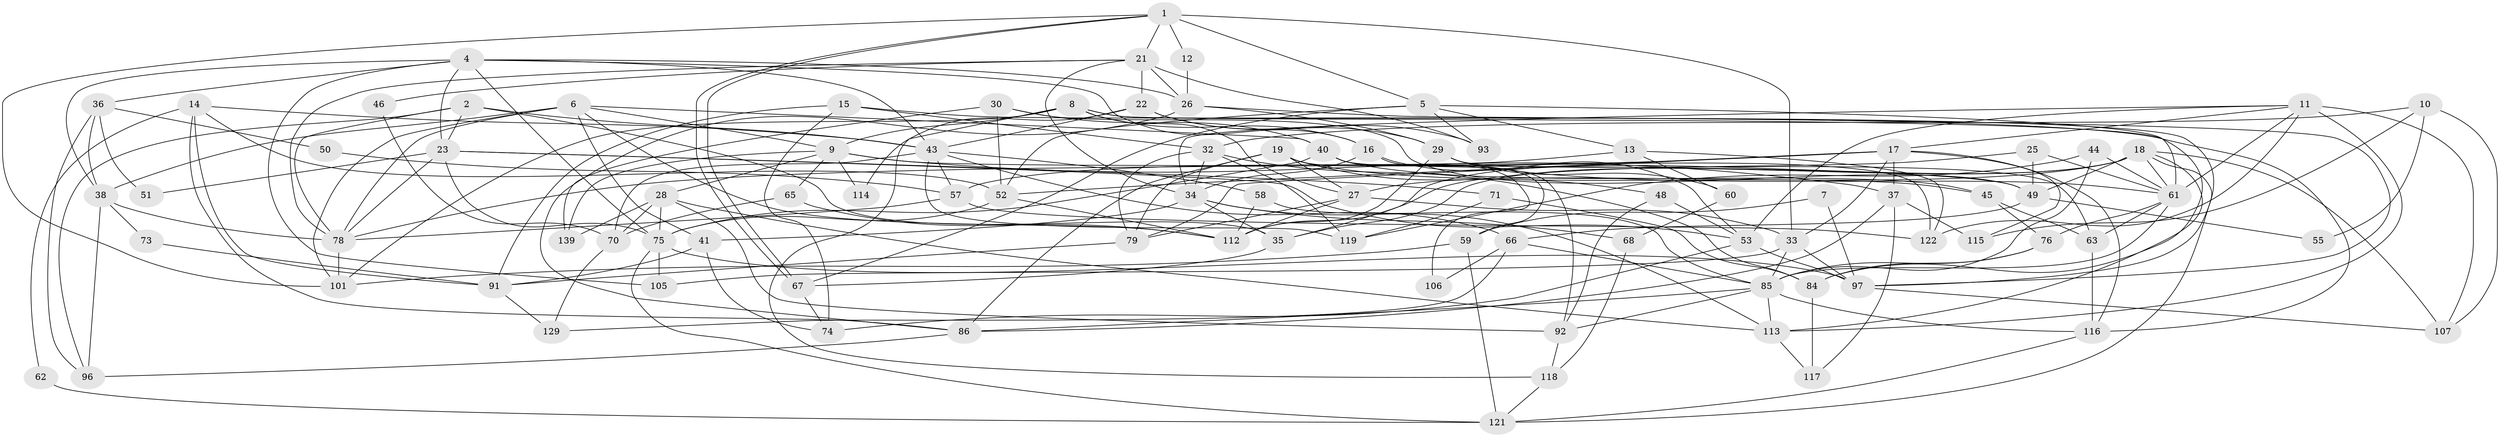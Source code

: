 // original degree distribution, {8: 0.014285714285714285, 4: 0.2785714285714286, 3: 0.3, 7: 0.03571428571428571, 6: 0.08571428571428572, 2: 0.10714285714285714, 5: 0.17857142857142858}
// Generated by graph-tools (version 1.1) at 2025/11/02/27/25 16:11:22]
// undirected, 90 vertices, 222 edges
graph export_dot {
graph [start="1"]
  node [color=gray90,style=filled];
  1 [super="+87"];
  2 [super="+3"];
  4 [super="+42"];
  5 [super="+111"];
  6 [super="+130"];
  7;
  8 [super="+136"];
  9 [super="+137"];
  10;
  11 [super="+72"];
  12;
  13 [super="+31"];
  14 [super="+82"];
  15;
  16 [super="+20"];
  17 [super="+128"];
  18 [super="+110"];
  19 [super="+24"];
  21 [super="+95"];
  22 [super="+81"];
  23 [super="+54"];
  25;
  26 [super="+103"];
  27;
  28;
  29 [super="+100"];
  30;
  32 [super="+39"];
  33 [super="+56"];
  34 [super="+80"];
  35 [super="+109"];
  36 [super="+126"];
  37 [super="+90"];
  38 [super="+47"];
  40 [super="+69"];
  41;
  43 [super="+98"];
  44;
  45 [super="+89"];
  46;
  48;
  49;
  50;
  51;
  52 [super="+99"];
  53 [super="+88"];
  55;
  57 [super="+94"];
  58;
  59;
  60;
  61 [super="+140"];
  62;
  63 [super="+64"];
  65;
  66 [super="+132"];
  67 [super="+83"];
  68;
  70;
  71;
  73;
  74;
  75 [super="+77"];
  76;
  78 [super="+102"];
  79 [super="+127"];
  84;
  85 [super="+134"];
  86 [super="+124"];
  91 [super="+135"];
  92 [super="+104"];
  93;
  96 [super="+108"];
  97 [super="+123"];
  101 [super="+138"];
  105;
  106;
  107;
  112 [super="+120"];
  113 [super="+133"];
  114;
  115;
  116;
  117;
  118;
  119 [super="+131"];
  121 [super="+125"];
  122;
  129;
  139;
  1 -- 67;
  1 -- 67;
  1 -- 33 [weight=2];
  1 -- 12;
  1 -- 21;
  1 -- 101;
  1 -- 5;
  2 -- 23;
  2 -- 43;
  2 -- 35;
  2 -- 78;
  2 -- 96;
  4 -- 105;
  4 -- 23;
  4 -- 26;
  4 -- 36;
  4 -- 75;
  4 -- 38;
  4 -- 16;
  4 -- 43;
  5 -- 67;
  5 -- 61;
  5 -- 93;
  5 -- 13;
  5 -- 52;
  6 -- 40;
  6 -- 41;
  6 -- 9;
  6 -- 101;
  6 -- 78;
  6 -- 112;
  6 -- 38;
  7 -- 97;
  7 -- 59;
  8 -- 27;
  8 -- 9;
  8 -- 97;
  8 -- 16;
  8 -- 84;
  8 -- 101;
  8 -- 118;
  9 -- 28;
  9 -- 65;
  9 -- 49;
  9 -- 114;
  9 -- 139;
  9 -- 37;
  10 -- 32;
  10 -- 115;
  10 -- 55;
  10 -- 107;
  11 -- 17;
  11 -- 53;
  11 -- 113;
  11 -- 34;
  11 -- 107;
  11 -- 122;
  11 -- 61;
  12 -- 26;
  13 -- 57;
  13 -- 122;
  13 -- 60;
  14 -- 91;
  14 -- 62;
  14 -- 43;
  14 -- 52;
  14 -- 86;
  15 -- 74;
  15 -- 116;
  15 -- 32;
  15 -- 91;
  16 -- 92;
  16 -- 34;
  16 -- 53;
  17 -- 33;
  17 -- 37 [weight=2];
  17 -- 115;
  17 -- 116;
  17 -- 79;
  17 -- 52;
  17 -- 78;
  18 -- 121;
  18 -- 27;
  18 -- 112;
  18 -- 61;
  18 -- 49;
  18 -- 35;
  18 -- 113;
  18 -- 107;
  19 -- 27;
  19 -- 106;
  19 -- 48;
  19 -- 45;
  19 -- 86;
  19 -- 79;
  21 -- 22;
  21 -- 26;
  21 -- 34;
  21 -- 46;
  21 -- 93;
  21 -- 78;
  22 -- 93;
  22 -- 43;
  22 -- 114;
  22 -- 29;
  23 -- 51;
  23 -- 53;
  23 -- 71;
  23 -- 75;
  23 -- 78;
  25 -- 49;
  25 -- 61;
  25 -- 35;
  26 -- 97;
  26 -- 29;
  26 -- 86;
  27 -- 79;
  27 -- 112;
  27 -- 33;
  28 -- 113;
  28 -- 70;
  28 -- 92 [weight=2];
  28 -- 139;
  28 -- 75;
  29 -- 112;
  29 -- 61;
  29 -- 60;
  29 -- 63;
  30 -- 49;
  30 -- 139;
  30 -- 40;
  30 -- 52;
  32 -- 34;
  32 -- 84;
  32 -- 119;
  32 -- 79;
  33 -- 85;
  33 -- 105;
  33 -- 97;
  34 -- 35;
  34 -- 68;
  34 -- 113;
  34 -- 41;
  35 -- 67;
  36 -- 50;
  36 -- 51;
  36 -- 38;
  36 -- 96;
  37 -- 115;
  37 -- 86;
  37 -- 117;
  38 -- 73 [weight=2];
  38 -- 96;
  38 -- 78;
  40 -- 75;
  40 -- 122;
  40 -- 59;
  40 -- 45;
  41 -- 74;
  41 -- 91;
  43 -- 66;
  43 -- 58;
  43 -- 70;
  43 -- 57;
  43 -- 119;
  44 -- 61;
  44 -- 85;
  44 -- 119;
  45 -- 63 [weight=2];
  45 -- 76;
  46 -- 70;
  48 -- 53;
  48 -- 92;
  49 -- 55;
  49 -- 66;
  50 -- 57;
  52 -- 112;
  52 -- 75;
  53 -- 97;
  53 -- 74;
  57 -- 122;
  57 -- 78;
  58 -- 112;
  58 -- 85;
  59 -- 101;
  59 -- 121;
  60 -- 68;
  61 -- 76;
  61 -- 63;
  61 -- 85;
  62 -- 121;
  63 -- 116;
  65 -- 70;
  65 -- 112;
  66 -- 129;
  66 -- 85;
  66 -- 106;
  67 -- 74;
  68 -- 118;
  70 -- 129;
  71 -- 84;
  71 -- 119;
  73 -- 91;
  75 -- 97;
  75 -- 105;
  75 -- 121;
  76 -- 84;
  76 -- 85;
  78 -- 101;
  79 -- 91;
  84 -- 117;
  85 -- 92;
  85 -- 116;
  85 -- 113;
  85 -- 86;
  86 -- 96;
  91 -- 129;
  92 -- 118;
  97 -- 107;
  113 -- 117;
  116 -- 121;
  118 -- 121;
}

